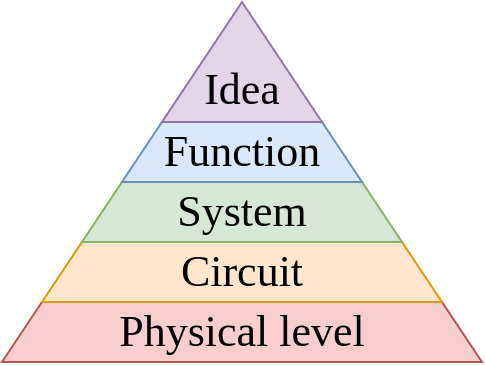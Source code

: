 <mxfile version="21.4.0" type="device">
  <diagram name="Page-1" id="z6hT24lAIQ1Qt2mDOS5c">
    <mxGraphModel dx="703" dy="408" grid="1" gridSize="10" guides="1" tooltips="1" connect="1" arrows="1" fold="1" page="1" pageScale="1" pageWidth="827" pageHeight="1169" math="0" shadow="0">
      <root>
        <mxCell id="0" />
        <mxCell id="1" parent="0" />
        <mxCell id="TC1mq8rxLbuKtGXRgA2w-5" value="Physical level" style="shape=trapezoid;perimeter=trapezoidPerimeter;whiteSpace=wrap;html=1;fixedSize=1;fontFamily=UGent Panno Text;fontSize=22;fillColor=#f8cecc;strokeColor=#b85450;" vertex="1" parent="1">
          <mxGeometry x="220" y="250" width="240" height="30" as="geometry" />
        </mxCell>
        <mxCell id="TC1mq8rxLbuKtGXRgA2w-2" value="Circuit" style="shape=trapezoid;perimeter=trapezoidPerimeter;whiteSpace=wrap;html=1;fixedSize=1;fontFamily=UGent Panno Text;fontSize=22;fillColor=#ffe6cc;strokeColor=#d79b00;" vertex="1" parent="1">
          <mxGeometry x="240" y="220" width="200" height="30" as="geometry" />
        </mxCell>
        <mxCell id="TC1mq8rxLbuKtGXRgA2w-6" value="System" style="shape=trapezoid;perimeter=trapezoidPerimeter;whiteSpace=wrap;html=1;fixedSize=1;fontFamily=UGent Panno Text;fontSize=22;fillColor=#d5e8d4;strokeColor=#82b366;" vertex="1" parent="1">
          <mxGeometry x="260" y="190" width="160" height="30" as="geometry" />
        </mxCell>
        <mxCell id="TC1mq8rxLbuKtGXRgA2w-7" value="Function" style="shape=trapezoid;perimeter=trapezoidPerimeter;whiteSpace=wrap;html=1;fixedSize=1;fontFamily=UGent Panno Text;fontSize=22;fillColor=#dae8fc;strokeColor=#6c8ebf;" vertex="1" parent="1">
          <mxGeometry x="280" y="160" width="120" height="30" as="geometry" />
        </mxCell>
        <mxCell id="TC1mq8rxLbuKtGXRgA2w-8" value="&lt;br&gt;Idea" style="triangle;whiteSpace=wrap;html=1;rotation=0;fontFamily=UGent Panno Text;fontSize=22;flipV=1;flipH=0;direction=south;labelPosition=center;verticalLabelPosition=middle;align=center;verticalAlign=middle;fillColor=#e1d5e7;strokeColor=#9673a6;" vertex="1" parent="1">
          <mxGeometry x="300" y="100" width="80" height="60" as="geometry" />
        </mxCell>
        <mxCell id="TC1mq8rxLbuKtGXRgA2w-27" value="" style="shape=image;html=1;verticalAlign=top;verticalLabelPosition=bottom;labelBackgroundColor=#ffffff;imageAspect=0;aspect=fixed;image=https://cdn1.iconfinder.com/data/icons/user-pictures/100/female1-128.png" vertex="1" parent="1">
          <mxGeometry x="350" y="100" width="30" height="30" as="geometry" />
        </mxCell>
      </root>
    </mxGraphModel>
  </diagram>
</mxfile>
